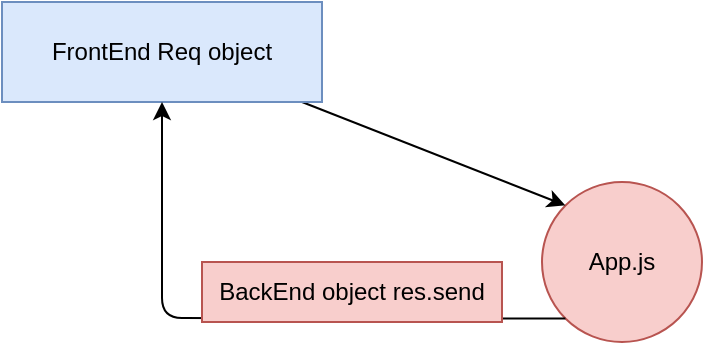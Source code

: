 <mxfile version="14.6.6" type="github">
  <diagram id="lE9u7qKXHCOXGXFOIr1t" name="Page-1">
    <mxGraphModel dx="772" dy="433" grid="1" gridSize="10" guides="1" tooltips="1" connect="1" arrows="1" fold="1" page="1" pageScale="1" pageWidth="850" pageHeight="1100" math="0" shadow="0">
      <root>
        <mxCell id="0" />
        <mxCell id="1" parent="0" />
        <mxCell id="If21M9Ff1mDIDaXwu5bT-1" value="" style="ellipse;whiteSpace=wrap;html=1;aspect=fixed;fillColor=#f8cecc;strokeColor=#b85450;" vertex="1" parent="1">
          <mxGeometry x="320" y="200" width="80" height="80" as="geometry" />
        </mxCell>
        <mxCell id="If21M9Ff1mDIDaXwu5bT-2" value="" style="endArrow=classic;html=1;entryX=0;entryY=0;entryDx=0;entryDy=0;" edge="1" parent="1" target="If21M9Ff1mDIDaXwu5bT-1">
          <mxGeometry width="50" height="50" relative="1" as="geometry">
            <mxPoint x="200" y="160" as="sourcePoint" />
            <mxPoint x="420" y="220" as="targetPoint" />
          </mxGeometry>
        </mxCell>
        <mxCell id="If21M9Ff1mDIDaXwu5bT-3" value="FrontEnd Req object" style="text;html=1;strokeColor=#6c8ebf;align=center;verticalAlign=middle;whiteSpace=wrap;rounded=0;fillColor=#dae8fc;" vertex="1" parent="1">
          <mxGeometry x="50" y="110" width="160" height="50" as="geometry" />
        </mxCell>
        <mxCell id="If21M9Ff1mDIDaXwu5bT-4" value="App.js" style="text;html=1;strokeColor=none;fillColor=none;align=center;verticalAlign=middle;whiteSpace=wrap;rounded=0;" vertex="1" parent="1">
          <mxGeometry x="340" y="230" width="40" height="20" as="geometry" />
        </mxCell>
        <mxCell id="If21M9Ff1mDIDaXwu5bT-5" value="" style="endArrow=classic;html=1;entryX=0.5;entryY=1;entryDx=0;entryDy=0;exitX=0;exitY=1;exitDx=0;exitDy=0;" edge="1" parent="1" source="If21M9Ff1mDIDaXwu5bT-1" target="If21M9Ff1mDIDaXwu5bT-3">
          <mxGeometry width="50" height="50" relative="1" as="geometry">
            <mxPoint x="370" y="350" as="sourcePoint" />
            <mxPoint x="420" y="300" as="targetPoint" />
            <Array as="points">
              <mxPoint x="130" y="268" />
            </Array>
          </mxGeometry>
        </mxCell>
        <mxCell id="If21M9Ff1mDIDaXwu5bT-6" value="BackEnd object res.send" style="text;html=1;strokeColor=#b85450;fillColor=#f8cecc;align=center;verticalAlign=middle;whiteSpace=wrap;rounded=0;" vertex="1" parent="1">
          <mxGeometry x="150" y="240" width="150" height="30" as="geometry" />
        </mxCell>
      </root>
    </mxGraphModel>
  </diagram>
</mxfile>
